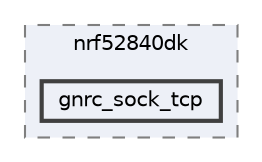 digraph "/home/mj/Desktop/IoT-Chat-Digitalization/TextYourIoTDevice/bin/nrf52840dk/gnrc_sock_tcp"
{
 // LATEX_PDF_SIZE
  bgcolor="transparent";
  edge [fontname=Helvetica,fontsize=10,labelfontname=Helvetica,labelfontsize=10];
  node [fontname=Helvetica,fontsize=10,shape=box,height=0.2,width=0.4];
  compound=true
  subgraph clusterdir_0c725116918d2e080617d882693859a8 {
    graph [ bgcolor="#edf0f7", pencolor="grey50", label="nrf52840dk", fontname=Helvetica,fontsize=10 style="filled,dashed", URL="dir_0c725116918d2e080617d882693859a8.html",tooltip=""]
  dir_4f503b8ef70f3e68524c0172ddedbaa3 [label="gnrc_sock_tcp", fillcolor="#edf0f7", color="grey25", style="filled,bold", URL="dir_4f503b8ef70f3e68524c0172ddedbaa3.html",tooltip=""];
  }
}
